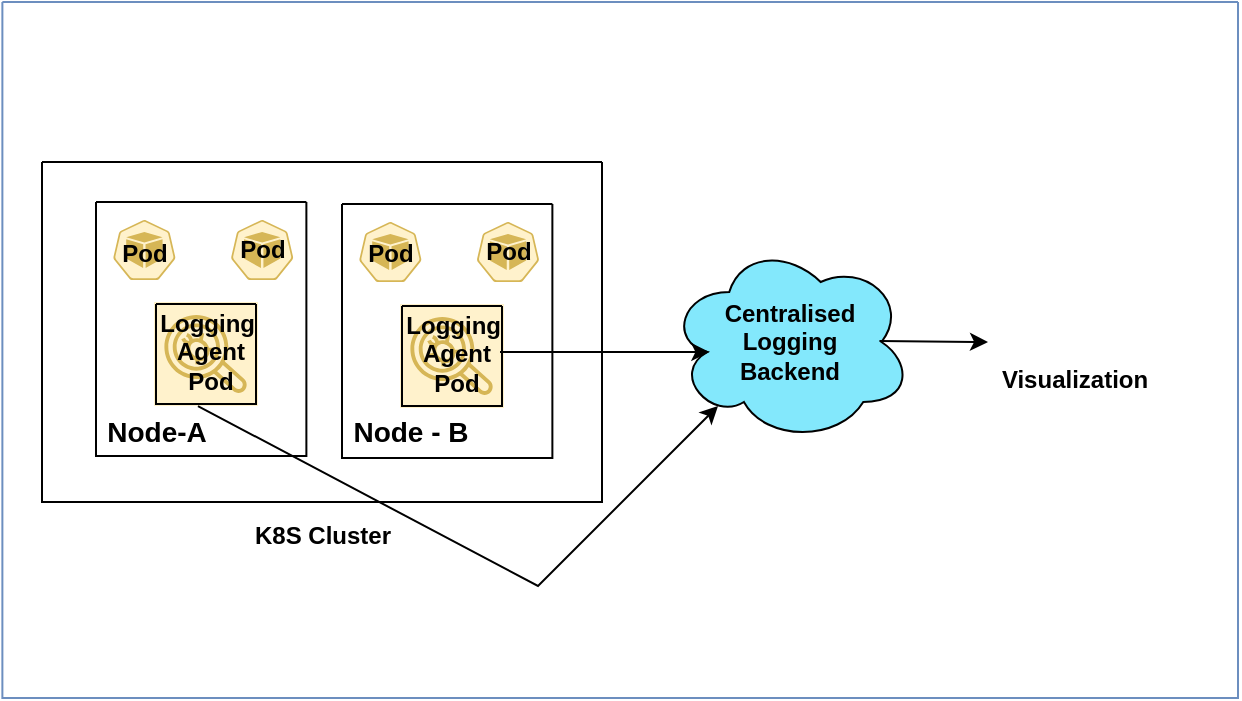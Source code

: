 <mxfile version="21.3.3" type="github">
  <diagram name="Page-1" id="Ohg3aJetHAQPvpNczxvY">
    <mxGraphModel dx="1050" dy="573" grid="1" gridSize="10" guides="1" tooltips="1" connect="1" arrows="1" fold="1" page="1" pageScale="1" pageWidth="850" pageHeight="1100" math="0" shadow="0">
      <root>
        <mxCell id="0" />
        <mxCell id="1" parent="0" />
        <mxCell id="9bw-Uh_37K9oV2Vd9dab-1" value="" style="swimlane;startSize=0;fillColor=#dae8fc;strokeColor=#6c8ebf;" vertex="1" parent="1">
          <mxGeometry x="102.19" y="100" width="617.81" height="348" as="geometry" />
        </mxCell>
        <mxCell id="9bw-Uh_37K9oV2Vd9dab-62" value="" style="shape=image;html=1;verticalAlign=top;verticalLabelPosition=bottom;labelBackgroundColor=#ffffff;imageAspect=0;aspect=fixed;image=https://cdn3.iconfinder.com/data/icons/fintech-icon/128/11_Data_Visualization-128.png" vertex="1" parent="9bw-Uh_37K9oV2Vd9dab-1">
          <mxGeometry x="478.81" y="117" width="118" height="118" as="geometry" />
        </mxCell>
        <mxCell id="9bw-Uh_37K9oV2Vd9dab-63" value="&lt;b&gt;Visualization&lt;/b&gt;" style="text;html=1;align=center;verticalAlign=middle;resizable=0;points=[];autosize=1;strokeColor=none;fillColor=none;" vertex="1" parent="9bw-Uh_37K9oV2Vd9dab-1">
          <mxGeometry x="485.81" y="174" width="100" height="30" as="geometry" />
        </mxCell>
        <mxCell id="9bw-Uh_37K9oV2Vd9dab-78" value="" style="group" vertex="1" connectable="0" parent="9bw-Uh_37K9oV2Vd9dab-1">
          <mxGeometry x="75.81" y="120" width="379" height="162" as="geometry" />
        </mxCell>
        <mxCell id="9bw-Uh_37K9oV2Vd9dab-33" value="" style="sketch=0;outlineConnect=0;strokeColor=#d6b656;fillColor=#fff2cc;dashed=0;verticalLabelPosition=bottom;verticalAlign=top;align=center;html=1;fontSize=12;fontStyle=0;aspect=fixed;shape=mxgraph.aws4.resourceIcon;resIcon=mxgraph.aws4.agent;" vertex="1" parent="9bw-Uh_37K9oV2Vd9dab-78">
          <mxGeometry y="30" width="52" height="52" as="geometry" />
        </mxCell>
        <mxCell id="9bw-Uh_37K9oV2Vd9dab-55" value="K8S Cluster" style="text;html=1;align=center;verticalAlign=middle;resizable=0;points=[];autosize=1;strokeColor=none;fillColor=none;fontStyle=1" vertex="1" parent="9bw-Uh_37K9oV2Vd9dab-78">
          <mxGeometry x="39" y="132" width="90" height="30" as="geometry" />
        </mxCell>
        <mxCell id="9bw-Uh_37K9oV2Vd9dab-57" value="&lt;b&gt;Centralised &lt;br&gt;Logging &lt;br&gt;Backend&lt;/b&gt;" style="ellipse;shape=cloud;whiteSpace=wrap;html=1;fillColor=#83E8FC;" vertex="1" parent="9bw-Uh_37K9oV2Vd9dab-78">
          <mxGeometry x="257.19" width="121.81" height="100" as="geometry" />
        </mxCell>
        <mxCell id="9bw-Uh_37K9oV2Vd9dab-98" value="" style="sketch=0;html=1;dashed=0;whitespace=wrap;fillColor=#fff2cc;strokeColor=#d6b656;points=[[0.005,0.63,0],[0.1,0.2,0],[0.9,0.2,0],[0.5,0,0],[0.995,0.63,0],[0.72,0.99,0],[0.5,1,0],[0.28,0.99,0]];verticalLabelPosition=bottom;align=center;verticalAlign=top;shape=mxgraph.kubernetes.icon;prIcon=pod" vertex="1" parent="9bw-Uh_37K9oV2Vd9dab-78">
          <mxGeometry x="155.9" y="-10" width="42.19" height="30" as="geometry" />
        </mxCell>
        <mxCell id="9bw-Uh_37K9oV2Vd9dab-99" value="&lt;b&gt;Pod&lt;/b&gt;" style="text;html=1;align=center;verticalAlign=middle;resizable=0;points=[];autosize=1;strokeColor=none;fillColor=none;" vertex="1" parent="9bw-Uh_37K9oV2Vd9dab-78">
          <mxGeometry x="152" y="-10" width="50" height="30" as="geometry" />
        </mxCell>
        <mxCell id="9bw-Uh_37K9oV2Vd9dab-96" value="" style="sketch=0;html=1;dashed=0;whitespace=wrap;fillColor=#fff2cc;strokeColor=#d6b656;points=[[0.005,0.63,0],[0.1,0.2,0],[0.9,0.2,0],[0.5,0,0],[0.995,0.63,0],[0.72,0.99,0],[0.5,1,0],[0.28,0.99,0]];verticalLabelPosition=bottom;align=center;verticalAlign=top;shape=mxgraph.kubernetes.icon;prIcon=pod" vertex="1" parent="9bw-Uh_37K9oV2Vd9dab-1">
          <mxGeometry x="108.81" y="109" width="42.19" height="30" as="geometry" />
        </mxCell>
        <mxCell id="9bw-Uh_37K9oV2Vd9dab-29" value="&lt;b&gt;Pod&lt;/b&gt;" style="text;html=1;align=center;verticalAlign=middle;resizable=0;points=[];autosize=1;strokeColor=none;fillColor=none;" vertex="1" parent="9bw-Uh_37K9oV2Vd9dab-1">
          <mxGeometry x="104.91" y="109" width="50" height="30" as="geometry" />
        </mxCell>
        <mxCell id="9bw-Uh_37K9oV2Vd9dab-15" value="" style="swimlane;startSize=0;fillColor=#FFF2CC;" vertex="1" parent="1">
          <mxGeometry x="149" y="200" width="105.19" height="127" as="geometry" />
        </mxCell>
        <mxCell id="9bw-Uh_37K9oV2Vd9dab-2" value="" style="sketch=0;html=1;dashed=0;whitespace=wrap;fillColor=#fff2cc;strokeColor=#d6b656;points=[[0.005,0.63,0],[0.1,0.2,0],[0.9,0.2,0],[0.5,0,0],[0.995,0.63,0],[0.72,0.99,0],[0.5,1,0],[0.28,0.99,0]];verticalLabelPosition=bottom;align=center;verticalAlign=top;shape=mxgraph.kubernetes.icon;prIcon=pod" vertex="1" parent="9bw-Uh_37K9oV2Vd9dab-15">
          <mxGeometry x="3.19" y="9" width="42" height="30" as="geometry" />
        </mxCell>
        <mxCell id="9bw-Uh_37K9oV2Vd9dab-44" value="Node-A" style="text;html=1;align=center;verticalAlign=middle;resizable=0;points=[];autosize=1;strokeColor=none;fillColor=none;fontStyle=1;fontSize=14;" vertex="1" parent="9bw-Uh_37K9oV2Vd9dab-15">
          <mxGeometry x="-4.81" y="100" width="70" height="30" as="geometry" />
        </mxCell>
        <mxCell id="9bw-Uh_37K9oV2Vd9dab-17" value="" style="swimlane;startSize=0;fillColor=#FFE599;" vertex="1" parent="1">
          <mxGeometry x="179" y="251" width="50" height="50" as="geometry" />
        </mxCell>
        <mxCell id="9bw-Uh_37K9oV2Vd9dab-20" value="&lt;b&gt;Logging&amp;nbsp;&lt;br&gt;Agent &lt;br&gt;Pod&lt;/b&gt;" style="text;html=1;align=center;verticalAlign=middle;resizable=0;points=[];autosize=1;strokeColor=none;fillColor=none;" vertex="1" parent="1">
          <mxGeometry x="171" y="245" width="70" height="60" as="geometry" />
        </mxCell>
        <mxCell id="9bw-Uh_37K9oV2Vd9dab-43" value="" style="swimlane;startSize=0;" vertex="1" parent="1">
          <mxGeometry x="122" y="180" width="280" height="170" as="geometry" />
        </mxCell>
        <mxCell id="9bw-Uh_37K9oV2Vd9dab-28" value="&lt;b&gt;Pod&lt;/b&gt;" style="text;html=1;align=center;verticalAlign=middle;resizable=0;points=[];autosize=1;strokeColor=none;fillColor=none;" vertex="1" parent="9bw-Uh_37K9oV2Vd9dab-43">
          <mxGeometry x="26.19" y="31" width="50" height="30" as="geometry" />
        </mxCell>
        <mxCell id="9bw-Uh_37K9oV2Vd9dab-46" value="" style="sketch=0;outlineConnect=0;strokeColor=#d6b656;fillColor=#fff2cc;dashed=0;verticalLabelPosition=bottom;verticalAlign=top;align=center;html=1;fontSize=12;fontStyle=0;aspect=fixed;shape=mxgraph.aws4.resourceIcon;resIcon=mxgraph.aws4.agent;" vertex="1" parent="1">
          <mxGeometry x="301" y="251" width="52" height="52" as="geometry" />
        </mxCell>
        <mxCell id="9bw-Uh_37K9oV2Vd9dab-47" value="" style="swimlane;startSize=0;fillColor=#FFF2CC;" vertex="1" parent="1">
          <mxGeometry x="272" y="201" width="105.19" height="127" as="geometry" />
        </mxCell>
        <mxCell id="9bw-Uh_37K9oV2Vd9dab-48" value="" style="sketch=0;html=1;dashed=0;whitespace=wrap;fillColor=#fff2cc;strokeColor=#d6b656;points=[[0.005,0.63,0],[0.1,0.2,0],[0.9,0.2,0],[0.5,0,0],[0.995,0.63,0],[0.72,0.99,0],[0.5,1,0],[0.28,0.99,0]];verticalLabelPosition=bottom;align=center;verticalAlign=top;shape=mxgraph.kubernetes.icon;prIcon=pod" vertex="1" parent="9bw-Uh_37K9oV2Vd9dab-47">
          <mxGeometry x="3.19" y="9" width="42" height="30" as="geometry" />
        </mxCell>
        <mxCell id="9bw-Uh_37K9oV2Vd9dab-51" value="&lt;b&gt;Pod&lt;/b&gt;" style="text;html=1;align=center;verticalAlign=middle;resizable=0;points=[];autosize=1;strokeColor=none;fillColor=none;" vertex="1" parent="9bw-Uh_37K9oV2Vd9dab-47">
          <mxGeometry x="-0.81" y="10" width="50" height="30" as="geometry" />
        </mxCell>
        <mxCell id="9bw-Uh_37K9oV2Vd9dab-52" value="Node - B" style="text;html=1;align=center;verticalAlign=middle;resizable=0;points=[];autosize=1;strokeColor=none;fillColor=none;fontStyle=1;fontSize=14;" vertex="1" parent="9bw-Uh_37K9oV2Vd9dab-47">
          <mxGeometry x="-5.81" y="99" width="80" height="30" as="geometry" />
        </mxCell>
        <mxCell id="9bw-Uh_37K9oV2Vd9dab-53" value="" style="swimlane;startSize=0;fillColor=#FFE599;" vertex="1" parent="1">
          <mxGeometry x="302" y="252" width="50" height="50" as="geometry" />
        </mxCell>
        <mxCell id="9bw-Uh_37K9oV2Vd9dab-54" value="&lt;b&gt;Logging&amp;nbsp;&lt;br&gt;Agent&lt;br&gt;Pod&lt;br&gt;&lt;/b&gt;" style="text;html=1;align=center;verticalAlign=middle;resizable=0;points=[];autosize=1;strokeColor=none;fillColor=none;" vertex="1" parent="1">
          <mxGeometry x="294" y="246" width="70" height="60" as="geometry" />
        </mxCell>
        <mxCell id="9bw-Uh_37K9oV2Vd9dab-67" value="" style="endArrow=classic;html=1;rounded=0;entryX=0.16;entryY=0.55;entryDx=0;entryDy=0;entryPerimeter=0;" edge="1" parent="1">
          <mxGeometry width="50" height="50" relative="1" as="geometry">
            <mxPoint x="351" y="275" as="sourcePoint" />
            <mxPoint x="455.68" y="275" as="targetPoint" />
          </mxGeometry>
        </mxCell>
        <mxCell id="9bw-Uh_37K9oV2Vd9dab-70" value="" style="endArrow=classic;html=1;rounded=0;exitX=1.024;exitY=0.556;exitDx=0;exitDy=0;exitPerimeter=0;entryX=0.16;entryY=0.55;entryDx=0;entryDy=0;entryPerimeter=0;" edge="1" parent="1">
          <mxGeometry width="50" height="50" relative="1" as="geometry">
            <mxPoint x="540.72" y="269.52" as="sourcePoint" />
            <mxPoint x="595" y="270" as="targetPoint" />
          </mxGeometry>
        </mxCell>
        <mxCell id="9bw-Uh_37K9oV2Vd9dab-88" value="" style="endArrow=classic;html=1;rounded=0;exitX=0.414;exitY=0.917;exitDx=0;exitDy=0;exitPerimeter=0;" edge="1" parent="1">
          <mxGeometry width="50" height="50" relative="1" as="geometry">
            <mxPoint x="199.98" y="302.02" as="sourcePoint" />
            <mxPoint x="460" y="302" as="targetPoint" />
            <Array as="points">
              <mxPoint x="370" y="392" />
            </Array>
          </mxGeometry>
        </mxCell>
      </root>
    </mxGraphModel>
  </diagram>
</mxfile>
